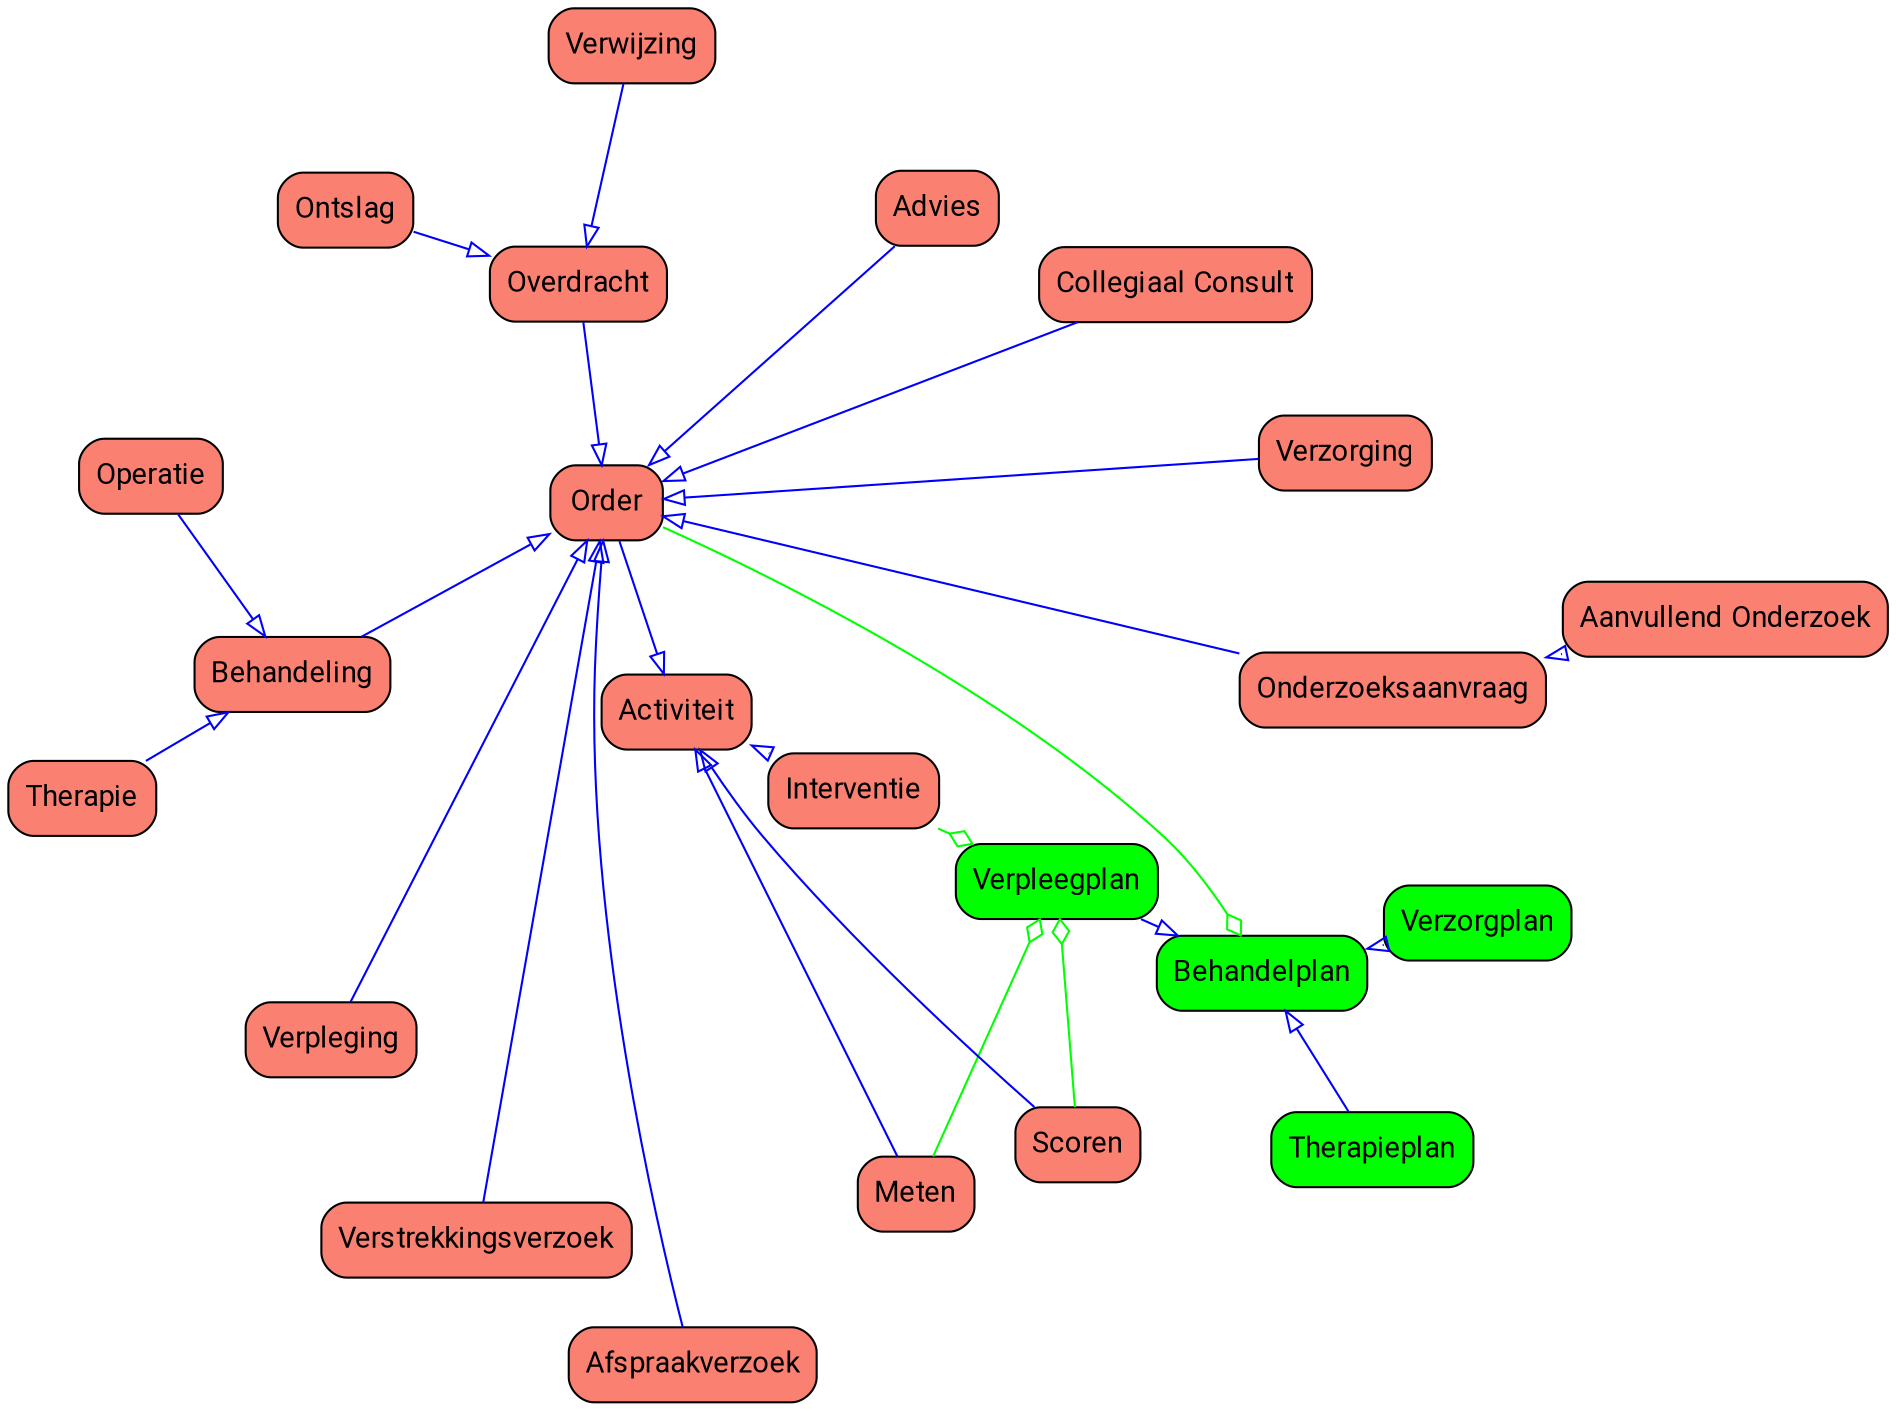 
digraph{
layout=twopi;
graph [splines=true];
node [style="rounded,filled" fontname="Roboto"];
edge [fontname="Roboto" nodesep="1"];
overlap=false;
"1671" [shape=rect fontcolor=black fillcolor=salmon label="Onderzoeksaanvraag" tooltip="Verzoek tot het uitvoeren van onderzoek. "];
				"1714" [shape=rect fontcolor=black fillcolor=salmon label="Operatie" tooltip="Beschrijving van de beoogde dan wel uitgevoerde operatieve ingreep. "];
				"1718" [shape=rect fontcolor=black fillcolor=salmon label="Verzorging" tooltip="Verpleegkundige hulpactiviteiten vastleggen "];
				"1811" [shape=rect fontcolor=black fillcolor=salmon label="Order" tooltip="Een order is synoniem voor een aanvraag van iets (een activiteit). "];
				"1841" [shape=rect fontcolor=black fillcolor=salmon label="Collegiaal Consult" tooltip="Verzoek tot opinie of advies van een collega/zorgverlener inzake diagnose of behandeling. "];
				"1842" [shape=rect fontcolor=black fillcolor=salmon label="Aanvullend Onderzoek" tooltip="Verzoek tot planning en uitvoering van een verplaatsing (opname/ontslag/overplaatsing) van een patiënt. "];
				"1915" [shape=rect fontcolor=black fillcolor=salmon label="Verwijzing" tooltip="Verzoek tot het (tijdelijk) overnemen of terugnemen van de zorg voor een patiënt. "];
				"2095" [shape=rect fontcolor=black fillcolor=salmon label="Advies" tooltip="Het advies van de zorgverlener aan de patiënt als resultaat van het consult en het diagnostisch traject (anders dan behandeling). "];
				"1923" [shape=rect fontcolor=black fillcolor=salmon label="Overdracht" tooltip="Overdracht / Transfer (Order) "];
				"1948" [shape=rect fontcolor=black fillcolor=salmon label="Ontslag" tooltip="Verzoek tot beëindigen van de zorgverlening.&#10;&#10;Dit resulteert in een informatieobject Uitwisselingsinformatie of Overdrachtsinformatie "];
				"2161" [shape=rect fontcolor=black fillcolor=salmon label="Behandeling" tooltip="Behandeling van de patiënt, anders dan medicamenteus, operatief, paramedisch, verpleegkundig of verzorgend. "];
				"2164" [shape=rect fontcolor=black fillcolor=salmon label="Verpleging" tooltip="Verpleegkundige activiteiten vastleggen "];
				"2171" [shape=rect fontcolor=black fillcolor=salmon label="Activiteit" tooltip="Er zijn 2 soorten activiteiten, namelijk georderde en niet geordered. "];
				"2175" [shape=rect fontcolor=black fillcolor=salmon label="Therapie" tooltip="Verzoek tot behandeling, uitgevoerd door een specifieke paramedische discipline, bv. fysiotherapie, logopedie. "];
				"2167" [shape=rect fontcolor=black fillcolor=salmon label="Interventie" tooltip="Interventie is een conditionele Activiteit.&#10;E.g. in het verpleegplan staat bijvoorbeeld:&#10;Als patient hoofdpijn heeft, geef hem dan paracetamol.&#10;Als de patient dan hoofdpijn heeft en je geeft paracetamol, dan is dat een Interventie. "];
				"2169" [shape=rect fontcolor=black fillcolor=salmon label="Meten" tooltip="De activiteit van het bepalen van een kwantitatieve/objectieve waarde. "];
				"2170" [shape=rect fontcolor=black fillcolor=salmon label="Scoren" tooltip="De activiteit van het bepalen van een kwalitatieve/subjectieve waarde. "];
				"1969" [shape=rect fontcolor=black fillcolor=green label="Verpleegplan" tooltip="Vastlegging van het plan t.a.v. de te leveren verpleegkundige zorg aan de patiënt met als doel het verlichten of wegnemen van  gezondheidsklachten of gebreken. "];
				"1968" [shape=rect fontcolor=black fillcolor=green label="Behandelplan" tooltip="Vastlegging van het plan t.a.v. de te leveren zorg aan de patiënt met als doel het verlichten of wegnemen van gezondheidsklachten of gebreken.&#10; "];
				"2149" [shape=rect fontcolor=black fillcolor=salmon label="Verstrekkingsverzoek" tooltip="Medicatievoorschrift van een arts aan een apotheker om de patiënt van een bepaald medicijn te voorzien. "];
				"2179" [shape=rect fontcolor=black fillcolor=green label="Therapieplan" tooltip="Vastlegging van het plan t.a.v. de te leveren paramedische zorg aan de patiënt, met als doel het verlichten of wegnemen van  gezondheidsklachten of gebreken.. "];
				"2174" [shape=rect fontcolor=black fillcolor=green label="Verzorgplan" tooltip="Verzorgplan bevat het Dieet "];
				"2189" [shape=rect fontcolor=black fillcolor=salmon label="Afspraakverzoek" tooltip="Verzoek tot planning van een contact tussen een patiënt en een zorgverlener. "];
				"1714"->"2161" [arrowhead=empty color=blue];
				"1671"->"1811" [arrowhead=empty color=blue];
				"1718"->"1811" [arrowhead=empty color=blue];
				"1841"->"1811" [arrowhead=empty color=blue];
				"1842"->"1671" [arrowhead=empty color=blue];
				"2095"->"1811" [arrowhead=empty color=blue];
				"1915"->"1923" [arrowhead=empty color=blue];
				"1923"->"1811" [arrowhead=empty color=blue];
				"1948"->"1923" [arrowhead=empty color=blue];
				"2161"->"1811" [arrowhead=empty color=blue];
				"2164"->"1811" [arrowhead=empty color=blue];
				"1811"->"2171" [arrowhead=empty color=blue];
				"2175"->"2161" [arrowhead=empty color=blue];
				"2167"->"2171" [arrowhead=empty color=blue];
				"2169"->"2171" [arrowhead=empty color=blue];
				"2170"->"2171" [arrowhead=empty color=blue];
				"2170"->"1969" [arrowhead=odiamond color=green];
				"2169"->"1969" [arrowhead=odiamond color=green];
				"2167"->"1969" [arrowhead=odiamond color=green];
				"1969"->"1968" [arrowhead=empty color=blue];
				"2149"->"1811" [arrowhead=empty color=blue];
				"1811"->"1968" [arrowhead=odiamond color=green];
				"2179"->"1968" [arrowhead=empty color=blue];
				"2174"->"1968" [arrowhead=empty color=blue];
				"2189"->"1811" [arrowhead=empty color=blue];
				
}
	